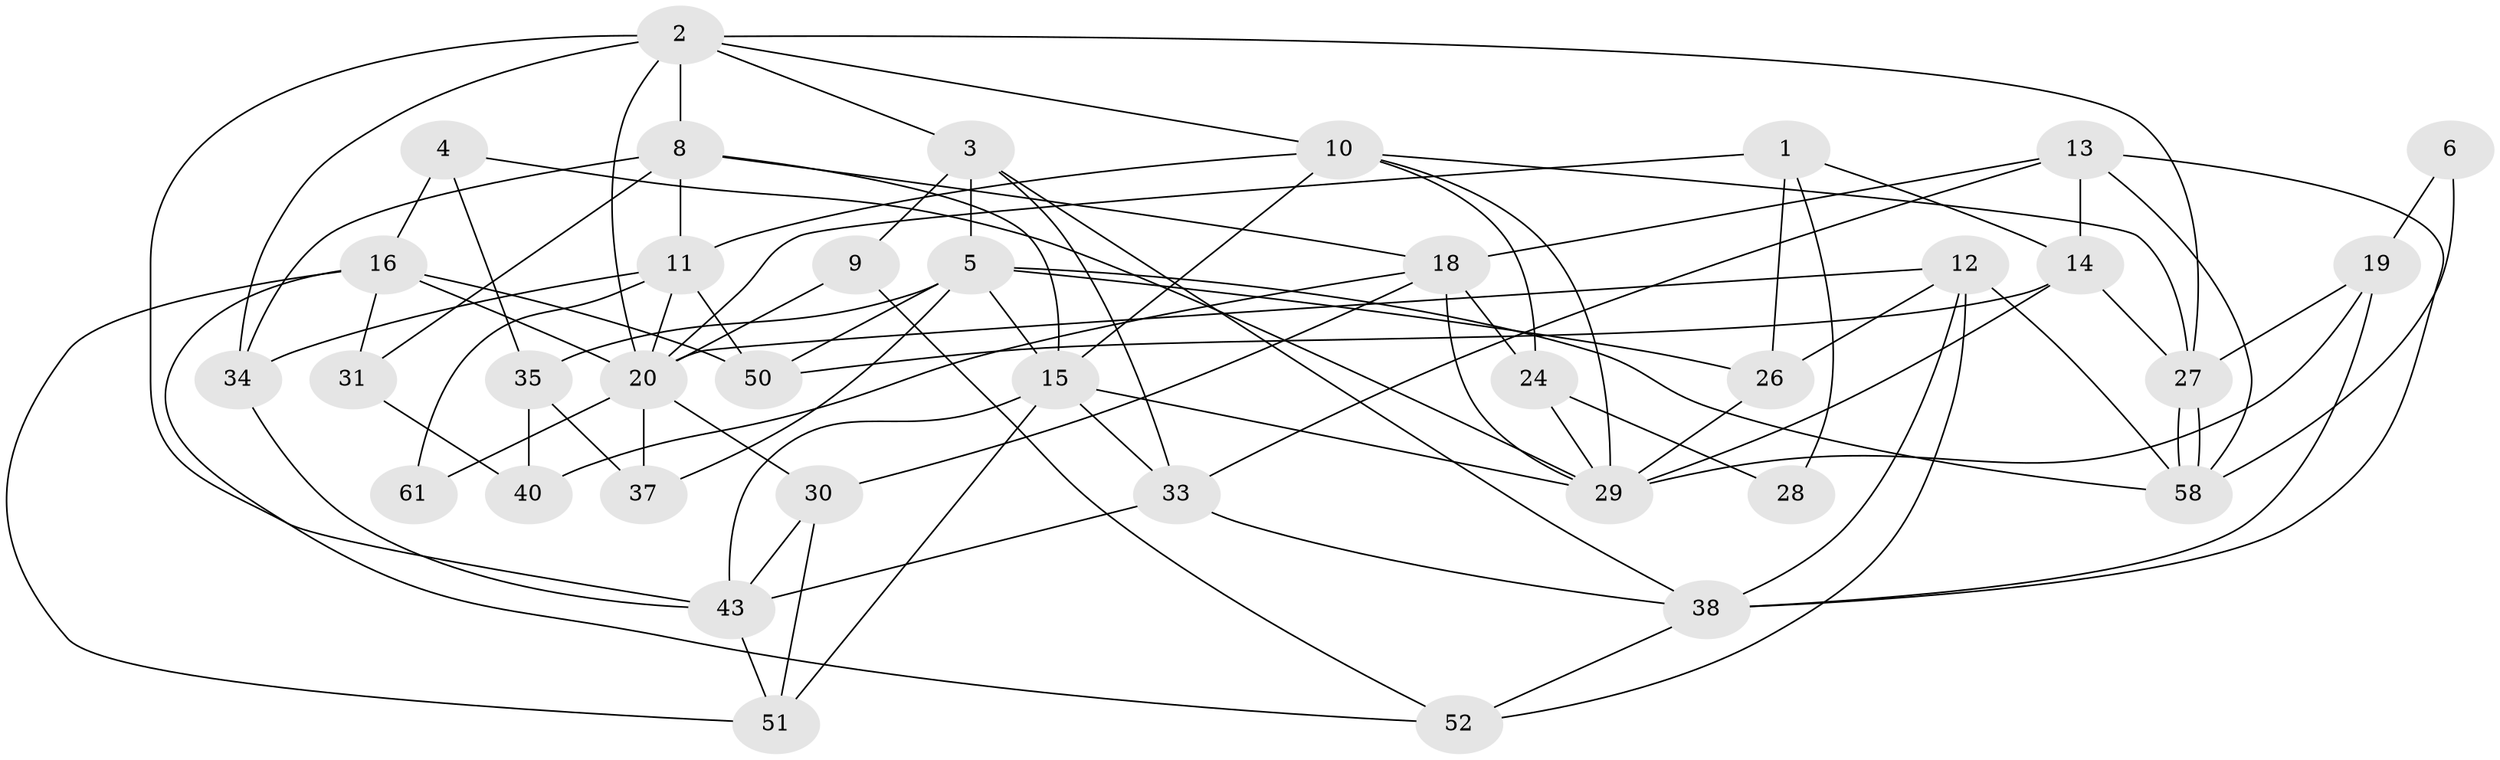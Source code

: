 // Generated by graph-tools (version 1.1) at 2025/52/02/27/25 19:52:03]
// undirected, 37 vertices, 89 edges
graph export_dot {
graph [start="1"]
  node [color=gray90,style=filled];
  1 [super="+21"];
  2 [super="+32"];
  3 [super="+7"];
  4;
  5 [super="+17"];
  6 [super="+47"];
  8 [super="+62"];
  9;
  10 [super="+44"];
  11 [super="+39"];
  12 [super="+55"];
  13 [super="+23"];
  14;
  15 [super="+36"];
  16 [super="+56"];
  18 [super="+25"];
  19 [super="+22"];
  20 [super="+42"];
  24 [super="+60"];
  26 [super="+57"];
  27 [super="+49"];
  28;
  29 [super="+53"];
  30 [super="+45"];
  31 [super="+59"];
  33 [super="+41"];
  34;
  35 [super="+48"];
  37;
  38 [super="+46"];
  40;
  43 [super="+54"];
  50;
  51;
  52;
  58;
  61;
  1 -- 20;
  1 -- 28;
  1 -- 14;
  1 -- 26;
  2 -- 34;
  2 -- 43;
  2 -- 8;
  2 -- 10;
  2 -- 3;
  2 -- 20;
  2 -- 27;
  3 -- 38;
  3 -- 33;
  3 -- 9;
  3 -- 5;
  4 -- 35;
  4 -- 16;
  4 -- 29;
  5 -- 37;
  5 -- 15;
  5 -- 50;
  5 -- 58;
  5 -- 35;
  5 -- 26;
  6 -- 19;
  6 -- 58;
  8 -- 34;
  8 -- 11;
  8 -- 31;
  8 -- 15;
  8 -- 18;
  9 -- 20;
  9 -- 52;
  10 -- 24;
  10 -- 15;
  10 -- 11;
  10 -- 29;
  10 -- 27;
  11 -- 34 [weight=2];
  11 -- 50;
  11 -- 20;
  11 -- 61;
  12 -- 58;
  12 -- 38;
  12 -- 52;
  12 -- 20;
  12 -- 26;
  13 -- 14;
  13 -- 33;
  13 -- 18;
  13 -- 58;
  13 -- 38;
  14 -- 50;
  14 -- 27;
  14 -- 29;
  15 -- 51;
  15 -- 43 [weight=2];
  15 -- 33;
  15 -- 29;
  16 -- 52;
  16 -- 50;
  16 -- 31;
  16 -- 51;
  16 -- 20;
  18 -- 29;
  18 -- 24 [weight=2];
  18 -- 40;
  18 -- 30;
  19 -- 27;
  19 -- 29;
  19 -- 38;
  20 -- 61;
  20 -- 37;
  20 -- 30 [weight=2];
  24 -- 28;
  24 -- 29;
  26 -- 29;
  27 -- 58;
  27 -- 58;
  30 -- 43;
  30 -- 51;
  31 -- 40;
  33 -- 43;
  33 -- 38;
  34 -- 43;
  35 -- 40;
  35 -- 37;
  38 -- 52;
  43 -- 51;
}
